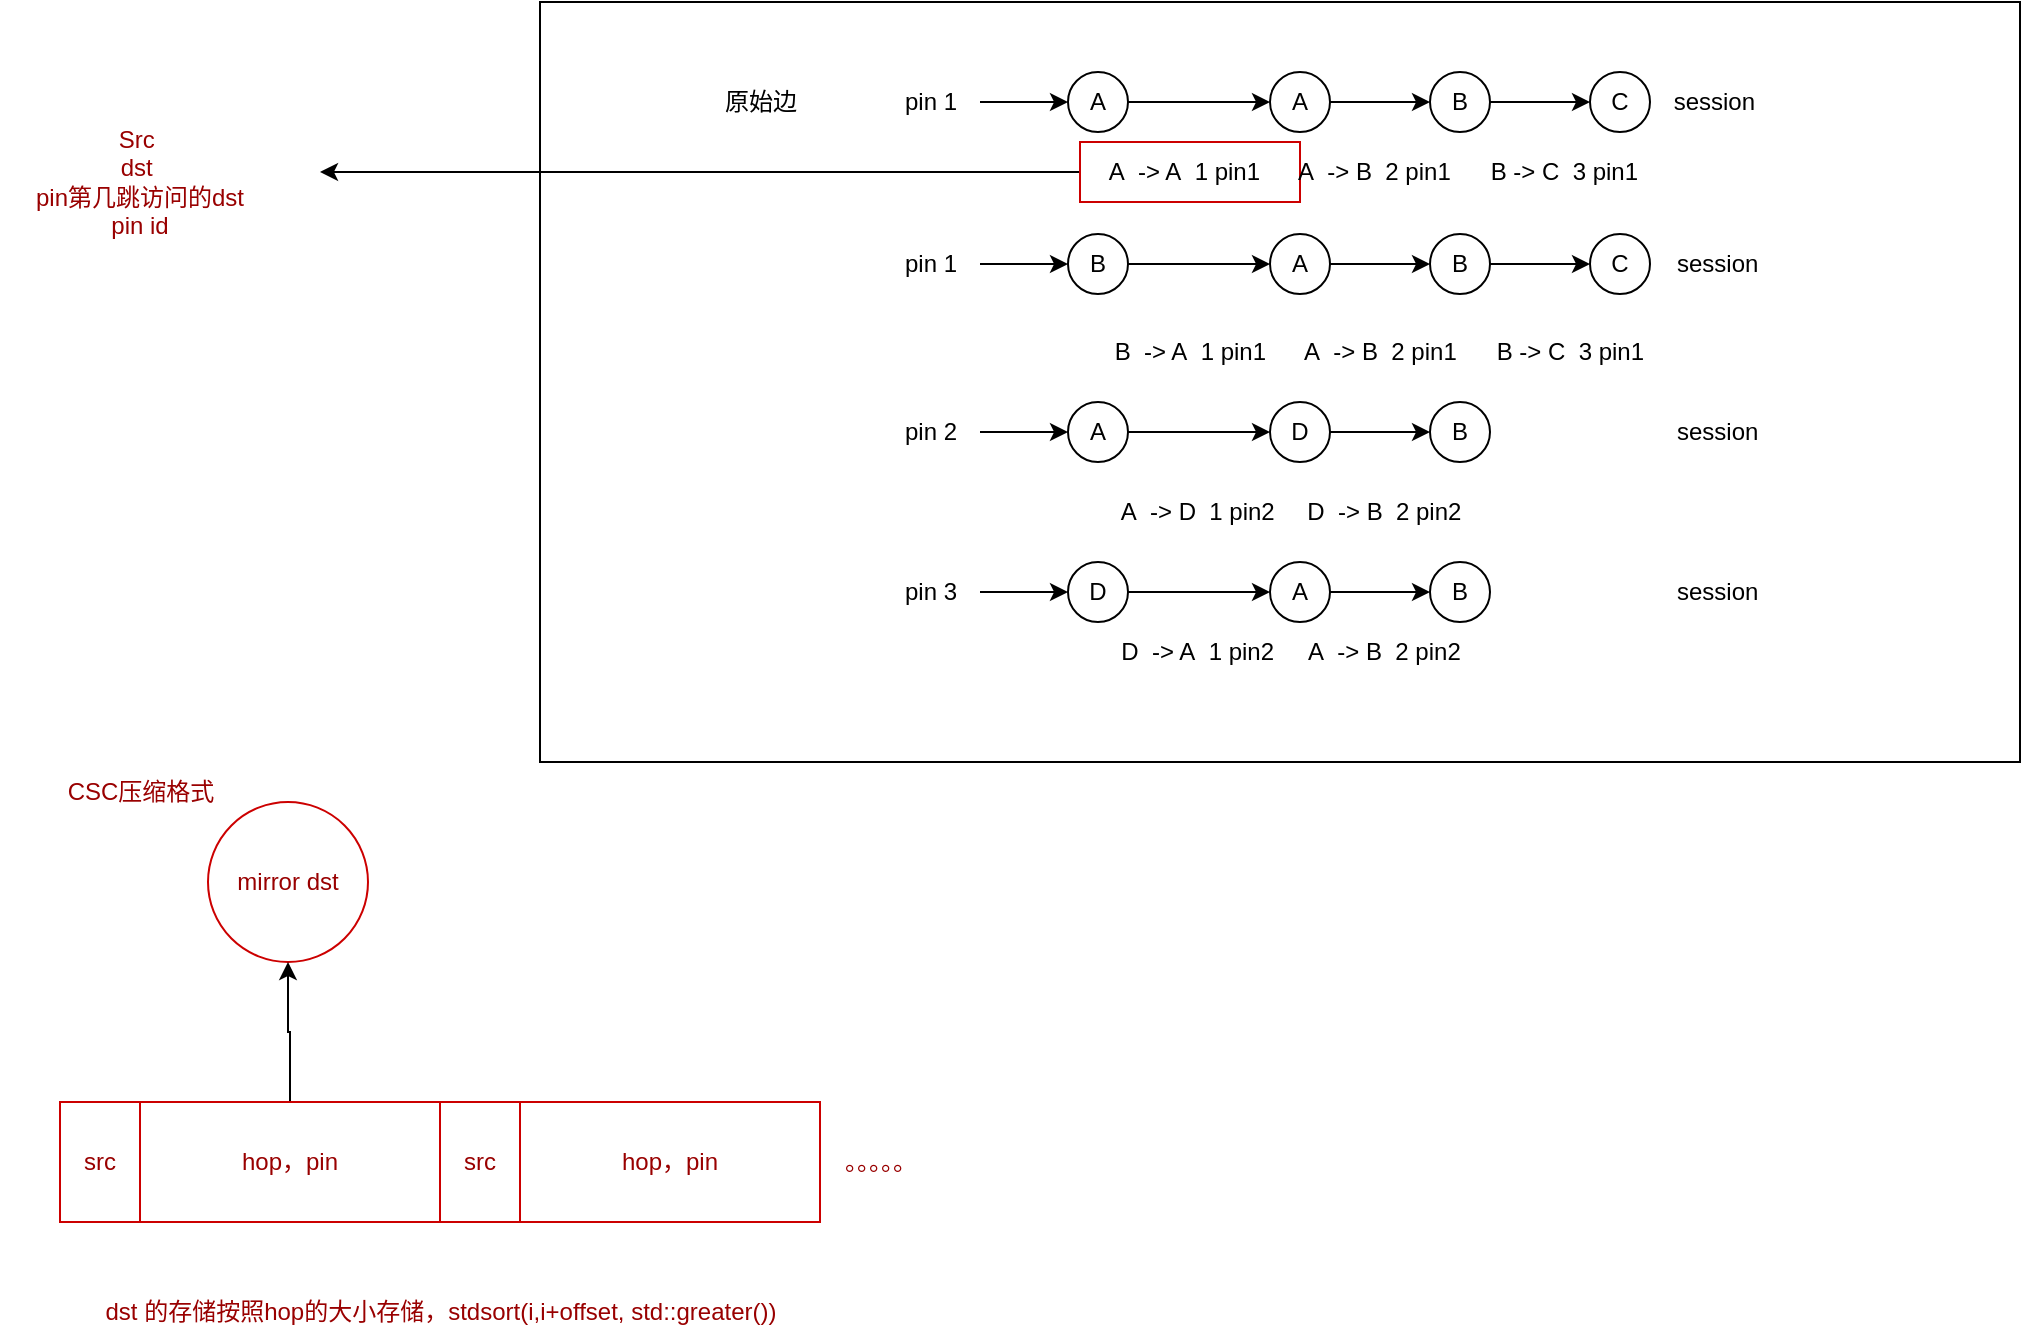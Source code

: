 <mxfile version="20.4.0" type="github">
  <diagram id="a45cf8ec-cd66-6f27-3ac3-be6e809c9e4a" name="Page-1">
    <mxGraphModel dx="2063" dy="770" grid="1" gridSize="10" guides="1" tooltips="1" connect="1" arrows="1" fold="1" page="1" pageScale="1" pageWidth="827" pageHeight="1169" background="none" math="0" shadow="0">
      <root>
        <mxCell id="0" />
        <mxCell id="1" parent="0" />
        <mxCell id="IVa9H1ykFnVAchqWtqsk-222" value="" style="whiteSpace=wrap;html=1;" vertex="1" parent="1">
          <mxGeometry x="-300" y="20" width="740" height="380" as="geometry" />
        </mxCell>
        <mxCell id="IVa9H1ykFnVAchqWtqsk-176" style="edgeStyle=orthogonalEdgeStyle;rounded=0;orthogonalLoop=1;jettySize=auto;html=1;entryX=0;entryY=0.5;entryDx=0;entryDy=0;" edge="1" parent="1" source="IVa9H1ykFnVAchqWtqsk-172" target="IVa9H1ykFnVAchqWtqsk-175">
          <mxGeometry relative="1" as="geometry" />
        </mxCell>
        <mxCell id="IVa9H1ykFnVAchqWtqsk-172" value="A" style="ellipse;whiteSpace=wrap;html=1;aspect=fixed;" vertex="1" parent="1">
          <mxGeometry x="-36" y="55" width="30" height="30" as="geometry" />
        </mxCell>
        <mxCell id="IVa9H1ykFnVAchqWtqsk-174" style="edgeStyle=orthogonalEdgeStyle;rounded=0;orthogonalLoop=1;jettySize=auto;html=1;entryX=0;entryY=0.5;entryDx=0;entryDy=0;" edge="1" parent="1" source="IVa9H1ykFnVAchqWtqsk-173" target="IVa9H1ykFnVAchqWtqsk-172">
          <mxGeometry relative="1" as="geometry" />
        </mxCell>
        <mxCell id="IVa9H1ykFnVAchqWtqsk-173" value="pin 1" style="text;html=1;align=center;verticalAlign=middle;resizable=0;points=[];autosize=1;strokeColor=none;fillColor=none;" vertex="1" parent="1">
          <mxGeometry x="-130" y="55" width="50" height="30" as="geometry" />
        </mxCell>
        <mxCell id="IVa9H1ykFnVAchqWtqsk-179" style="edgeStyle=orthogonalEdgeStyle;rounded=0;orthogonalLoop=1;jettySize=auto;html=1;entryX=0;entryY=0.5;entryDx=0;entryDy=0;" edge="1" parent="1" source="IVa9H1ykFnVAchqWtqsk-175" target="IVa9H1ykFnVAchqWtqsk-177">
          <mxGeometry relative="1" as="geometry" />
        </mxCell>
        <mxCell id="IVa9H1ykFnVAchqWtqsk-175" value="A" style="ellipse;whiteSpace=wrap;html=1;aspect=fixed;" vertex="1" parent="1">
          <mxGeometry x="65" y="55" width="30" height="30" as="geometry" />
        </mxCell>
        <mxCell id="IVa9H1ykFnVAchqWtqsk-180" style="edgeStyle=orthogonalEdgeStyle;rounded=0;orthogonalLoop=1;jettySize=auto;html=1;entryX=0;entryY=0.5;entryDx=0;entryDy=0;" edge="1" parent="1" source="IVa9H1ykFnVAchqWtqsk-177" target="IVa9H1ykFnVAchqWtqsk-178">
          <mxGeometry relative="1" as="geometry" />
        </mxCell>
        <mxCell id="IVa9H1ykFnVAchqWtqsk-177" value="B" style="ellipse;whiteSpace=wrap;html=1;aspect=fixed;" vertex="1" parent="1">
          <mxGeometry x="145" y="55" width="30" height="30" as="geometry" />
        </mxCell>
        <mxCell id="IVa9H1ykFnVAchqWtqsk-178" value="C" style="ellipse;whiteSpace=wrap;html=1;aspect=fixed;" vertex="1" parent="1">
          <mxGeometry x="225" y="55" width="30" height="30" as="geometry" />
        </mxCell>
        <mxCell id="IVa9H1ykFnVAchqWtqsk-181" value="session&amp;nbsp;&amp;nbsp;" style="text;html=1;align=center;verticalAlign=middle;resizable=0;points=[];autosize=1;strokeColor=none;fillColor=none;" vertex="1" parent="1">
          <mxGeometry x="255" y="55" width="70" height="30" as="geometry" />
        </mxCell>
        <mxCell id="IVa9H1ykFnVAchqWtqsk-182" style="edgeStyle=orthogonalEdgeStyle;rounded=0;orthogonalLoop=1;jettySize=auto;html=1;entryX=0;entryY=0.5;entryDx=0;entryDy=0;" edge="1" parent="1" source="IVa9H1ykFnVAchqWtqsk-183" target="IVa9H1ykFnVAchqWtqsk-187">
          <mxGeometry relative="1" as="geometry" />
        </mxCell>
        <mxCell id="IVa9H1ykFnVAchqWtqsk-183" value="B" style="ellipse;whiteSpace=wrap;html=1;aspect=fixed;" vertex="1" parent="1">
          <mxGeometry x="-36" y="136" width="30" height="30" as="geometry" />
        </mxCell>
        <mxCell id="IVa9H1ykFnVAchqWtqsk-184" style="edgeStyle=orthogonalEdgeStyle;rounded=0;orthogonalLoop=1;jettySize=auto;html=1;entryX=0;entryY=0.5;entryDx=0;entryDy=0;" edge="1" parent="1" source="IVa9H1ykFnVAchqWtqsk-185" target="IVa9H1ykFnVAchqWtqsk-183">
          <mxGeometry relative="1" as="geometry" />
        </mxCell>
        <mxCell id="IVa9H1ykFnVAchqWtqsk-185" value="pin 1" style="text;html=1;align=center;verticalAlign=middle;resizable=0;points=[];autosize=1;strokeColor=none;fillColor=none;" vertex="1" parent="1">
          <mxGeometry x="-130" y="136" width="50" height="30" as="geometry" />
        </mxCell>
        <mxCell id="IVa9H1ykFnVAchqWtqsk-186" style="edgeStyle=orthogonalEdgeStyle;rounded=0;orthogonalLoop=1;jettySize=auto;html=1;entryX=0;entryY=0.5;entryDx=0;entryDy=0;" edge="1" parent="1" source="IVa9H1ykFnVAchqWtqsk-187" target="IVa9H1ykFnVAchqWtqsk-189">
          <mxGeometry relative="1" as="geometry" />
        </mxCell>
        <mxCell id="IVa9H1ykFnVAchqWtqsk-187" value="A" style="ellipse;whiteSpace=wrap;html=1;aspect=fixed;" vertex="1" parent="1">
          <mxGeometry x="65" y="136" width="30" height="30" as="geometry" />
        </mxCell>
        <mxCell id="IVa9H1ykFnVAchqWtqsk-188" style="edgeStyle=orthogonalEdgeStyle;rounded=0;orthogonalLoop=1;jettySize=auto;html=1;entryX=0;entryY=0.5;entryDx=0;entryDy=0;" edge="1" parent="1" source="IVa9H1ykFnVAchqWtqsk-189" target="IVa9H1ykFnVAchqWtqsk-190">
          <mxGeometry relative="1" as="geometry" />
        </mxCell>
        <mxCell id="IVa9H1ykFnVAchqWtqsk-189" value="B" style="ellipse;whiteSpace=wrap;html=1;aspect=fixed;" vertex="1" parent="1">
          <mxGeometry x="145" y="136" width="30" height="30" as="geometry" />
        </mxCell>
        <mxCell id="IVa9H1ykFnVAchqWtqsk-190" value="C" style="ellipse;whiteSpace=wrap;html=1;aspect=fixed;" vertex="1" parent="1">
          <mxGeometry x="225" y="136" width="30" height="30" as="geometry" />
        </mxCell>
        <mxCell id="IVa9H1ykFnVAchqWtqsk-191" value="session&amp;nbsp;" style="text;html=1;align=center;verticalAlign=middle;resizable=0;points=[];autosize=1;strokeColor=none;fillColor=none;" vertex="1" parent="1">
          <mxGeometry x="255" y="136" width="70" height="30" as="geometry" />
        </mxCell>
        <mxCell id="IVa9H1ykFnVAchqWtqsk-192" style="edgeStyle=orthogonalEdgeStyle;rounded=0;orthogonalLoop=1;jettySize=auto;html=1;entryX=0;entryY=0.5;entryDx=0;entryDy=0;" edge="1" parent="1" source="IVa9H1ykFnVAchqWtqsk-193" target="IVa9H1ykFnVAchqWtqsk-197">
          <mxGeometry relative="1" as="geometry" />
        </mxCell>
        <mxCell id="IVa9H1ykFnVAchqWtqsk-193" value="A" style="ellipse;whiteSpace=wrap;html=1;aspect=fixed;" vertex="1" parent="1">
          <mxGeometry x="-36" y="220" width="30" height="30" as="geometry" />
        </mxCell>
        <mxCell id="IVa9H1ykFnVAchqWtqsk-194" style="edgeStyle=orthogonalEdgeStyle;rounded=0;orthogonalLoop=1;jettySize=auto;html=1;entryX=0;entryY=0.5;entryDx=0;entryDy=0;" edge="1" parent="1" source="IVa9H1ykFnVAchqWtqsk-195" target="IVa9H1ykFnVAchqWtqsk-193">
          <mxGeometry relative="1" as="geometry" />
        </mxCell>
        <mxCell id="IVa9H1ykFnVAchqWtqsk-195" value="pin 2" style="text;html=1;align=center;verticalAlign=middle;resizable=0;points=[];autosize=1;strokeColor=none;fillColor=none;" vertex="1" parent="1">
          <mxGeometry x="-130" y="220" width="50" height="30" as="geometry" />
        </mxCell>
        <mxCell id="IVa9H1ykFnVAchqWtqsk-196" style="edgeStyle=orthogonalEdgeStyle;rounded=0;orthogonalLoop=1;jettySize=auto;html=1;entryX=0;entryY=0.5;entryDx=0;entryDy=0;" edge="1" parent="1" source="IVa9H1ykFnVAchqWtqsk-197" target="IVa9H1ykFnVAchqWtqsk-199">
          <mxGeometry relative="1" as="geometry" />
        </mxCell>
        <mxCell id="IVa9H1ykFnVAchqWtqsk-197" value="D" style="ellipse;whiteSpace=wrap;html=1;aspect=fixed;" vertex="1" parent="1">
          <mxGeometry x="65" y="220" width="30" height="30" as="geometry" />
        </mxCell>
        <mxCell id="IVa9H1ykFnVAchqWtqsk-199" value="B" style="ellipse;whiteSpace=wrap;html=1;aspect=fixed;" vertex="1" parent="1">
          <mxGeometry x="145" y="220" width="30" height="30" as="geometry" />
        </mxCell>
        <mxCell id="IVa9H1ykFnVAchqWtqsk-201" value="session&amp;nbsp;" style="text;html=1;align=center;verticalAlign=middle;resizable=0;points=[];autosize=1;strokeColor=none;fillColor=none;" vertex="1" parent="1">
          <mxGeometry x="255" y="220" width="70" height="30" as="geometry" />
        </mxCell>
        <mxCell id="IVa9H1ykFnVAchqWtqsk-212" style="edgeStyle=orthogonalEdgeStyle;rounded=0;orthogonalLoop=1;jettySize=auto;html=1;entryX=0;entryY=0.5;entryDx=0;entryDy=0;" edge="1" parent="1" source="IVa9H1ykFnVAchqWtqsk-213" target="IVa9H1ykFnVAchqWtqsk-217">
          <mxGeometry relative="1" as="geometry" />
        </mxCell>
        <mxCell id="IVa9H1ykFnVAchqWtqsk-213" value="D" style="ellipse;whiteSpace=wrap;html=1;aspect=fixed;" vertex="1" parent="1">
          <mxGeometry x="-36" y="300" width="30" height="30" as="geometry" />
        </mxCell>
        <mxCell id="IVa9H1ykFnVAchqWtqsk-214" style="edgeStyle=orthogonalEdgeStyle;rounded=0;orthogonalLoop=1;jettySize=auto;html=1;entryX=0;entryY=0.5;entryDx=0;entryDy=0;" edge="1" parent="1" source="IVa9H1ykFnVAchqWtqsk-215" target="IVa9H1ykFnVAchqWtqsk-213">
          <mxGeometry relative="1" as="geometry" />
        </mxCell>
        <mxCell id="IVa9H1ykFnVAchqWtqsk-215" value="pin 3" style="text;html=1;align=center;verticalAlign=middle;resizable=0;points=[];autosize=1;strokeColor=none;fillColor=none;" vertex="1" parent="1">
          <mxGeometry x="-130" y="300" width="50" height="30" as="geometry" />
        </mxCell>
        <mxCell id="IVa9H1ykFnVAchqWtqsk-216" style="edgeStyle=orthogonalEdgeStyle;rounded=0;orthogonalLoop=1;jettySize=auto;html=1;entryX=0;entryY=0.5;entryDx=0;entryDy=0;" edge="1" parent="1" source="IVa9H1ykFnVAchqWtqsk-217" target="IVa9H1ykFnVAchqWtqsk-219">
          <mxGeometry relative="1" as="geometry" />
        </mxCell>
        <mxCell id="IVa9H1ykFnVAchqWtqsk-217" value="A" style="ellipse;whiteSpace=wrap;html=1;aspect=fixed;" vertex="1" parent="1">
          <mxGeometry x="65" y="300" width="30" height="30" as="geometry" />
        </mxCell>
        <mxCell id="IVa9H1ykFnVAchqWtqsk-219" value="B" style="ellipse;whiteSpace=wrap;html=1;aspect=fixed;" vertex="1" parent="1">
          <mxGeometry x="145" y="300" width="30" height="30" as="geometry" />
        </mxCell>
        <mxCell id="IVa9H1ykFnVAchqWtqsk-221" value="session&amp;nbsp;" style="text;html=1;align=center;verticalAlign=middle;resizable=0;points=[];autosize=1;strokeColor=none;fillColor=none;" vertex="1" parent="1">
          <mxGeometry x="255" y="300" width="70" height="30" as="geometry" />
        </mxCell>
        <mxCell id="IVa9H1ykFnVAchqWtqsk-223" value="原始边" style="text;html=1;align=center;verticalAlign=middle;resizable=0;points=[];autosize=1;strokeColor=none;fillColor=none;" vertex="1" parent="1">
          <mxGeometry x="-220" y="55" width="60" height="30" as="geometry" />
        </mxCell>
        <mxCell id="IVa9H1ykFnVAchqWtqsk-246" style="edgeStyle=orthogonalEdgeStyle;rounded=0;orthogonalLoop=1;jettySize=auto;html=1;" edge="1" parent="1" source="IVa9H1ykFnVAchqWtqsk-225">
          <mxGeometry relative="1" as="geometry">
            <mxPoint x="-410" y="105" as="targetPoint" />
          </mxGeometry>
        </mxCell>
        <mxCell id="IVa9H1ykFnVAchqWtqsk-225" value="A&amp;nbsp; -&amp;gt; A&amp;nbsp; 1 pin1&amp;nbsp;&amp;nbsp;" style="text;html=1;align=center;verticalAlign=middle;resizable=0;points=[];autosize=1;strokeColor=#CC0000;fillColor=none;" vertex="1" parent="1">
          <mxGeometry x="-30" y="90" width="110" height="30" as="geometry" />
        </mxCell>
        <mxCell id="IVa9H1ykFnVAchqWtqsk-226" value="A&amp;nbsp; -&amp;gt; B&amp;nbsp; 2 pin1&amp;nbsp;&amp;nbsp;" style="text;html=1;align=center;verticalAlign=middle;resizable=0;points=[];autosize=1;strokeColor=none;fillColor=none;" vertex="1" parent="1">
          <mxGeometry x="65" y="90" width="110" height="30" as="geometry" />
        </mxCell>
        <mxCell id="IVa9H1ykFnVAchqWtqsk-227" value="B -&amp;gt; C&amp;nbsp; 3 pin1&amp;nbsp;&amp;nbsp;" style="text;html=1;align=center;verticalAlign=middle;resizable=0;points=[];autosize=1;strokeColor=none;fillColor=none;" vertex="1" parent="1">
          <mxGeometry x="165" y="90" width="100" height="30" as="geometry" />
        </mxCell>
        <mxCell id="IVa9H1ykFnVAchqWtqsk-228" value="B&amp;nbsp; -&amp;gt; A&amp;nbsp; 1 pin1&amp;nbsp;&amp;nbsp;" style="text;html=1;align=center;verticalAlign=middle;resizable=0;points=[];autosize=1;strokeColor=none;fillColor=none;" vertex="1" parent="1">
          <mxGeometry x="-27.5" y="180" width="110" height="30" as="geometry" />
        </mxCell>
        <mxCell id="IVa9H1ykFnVAchqWtqsk-229" value="A&amp;nbsp; -&amp;gt; B&amp;nbsp; 2 pin1&amp;nbsp;&amp;nbsp;" style="text;html=1;align=center;verticalAlign=middle;resizable=0;points=[];autosize=1;strokeColor=none;fillColor=none;" vertex="1" parent="1">
          <mxGeometry x="67.5" y="180" width="110" height="30" as="geometry" />
        </mxCell>
        <mxCell id="IVa9H1ykFnVAchqWtqsk-230" value="B -&amp;gt; C&amp;nbsp; 3 pin1&amp;nbsp;&amp;nbsp;" style="text;html=1;align=center;verticalAlign=middle;resizable=0;points=[];autosize=1;strokeColor=none;fillColor=none;" vertex="1" parent="1">
          <mxGeometry x="167.5" y="180" width="100" height="30" as="geometry" />
        </mxCell>
        <mxCell id="IVa9H1ykFnVAchqWtqsk-231" value="A&amp;nbsp; -&amp;gt; D&amp;nbsp; 1 pin2&amp;nbsp;" style="text;html=1;align=center;verticalAlign=middle;resizable=0;points=[];autosize=1;strokeColor=none;fillColor=none;" vertex="1" parent="1">
          <mxGeometry x="-20" y="260" width="100" height="30" as="geometry" />
        </mxCell>
        <mxCell id="IVa9H1ykFnVAchqWtqsk-232" value="D&amp;nbsp; -&amp;gt; B&amp;nbsp; 2 pin2&amp;nbsp;&amp;nbsp;" style="text;html=1;align=center;verticalAlign=middle;resizable=0;points=[];autosize=1;strokeColor=none;fillColor=none;" vertex="1" parent="1">
          <mxGeometry x="70" y="260" width="110" height="30" as="geometry" />
        </mxCell>
        <mxCell id="IVa9H1ykFnVAchqWtqsk-242" value="D&amp;nbsp; -&amp;gt; A&amp;nbsp; 1 pin2&amp;nbsp;" style="text;html=1;align=center;verticalAlign=middle;resizable=0;points=[];autosize=1;strokeColor=none;fillColor=none;" vertex="1" parent="1">
          <mxGeometry x="-20" y="330" width="100" height="30" as="geometry" />
        </mxCell>
        <mxCell id="IVa9H1ykFnVAchqWtqsk-243" value="A&amp;nbsp; -&amp;gt; B&amp;nbsp; 2 pin2&amp;nbsp;&amp;nbsp;" style="text;html=1;align=center;verticalAlign=middle;resizable=0;points=[];autosize=1;strokeColor=none;fillColor=none;" vertex="1" parent="1">
          <mxGeometry x="70" y="330" width="110" height="30" as="geometry" />
        </mxCell>
        <mxCell id="IVa9H1ykFnVAchqWtqsk-244" value="&lt;font color=&quot;#990000&quot;&gt;Src&amp;nbsp;&lt;br&gt;dst&amp;nbsp; &lt;br&gt;pin第几跳访问的dst&lt;br&gt;pin id&lt;/font&gt;" style="text;html=1;strokeColor=none;fillColor=none;align=center;verticalAlign=middle;whiteSpace=wrap;rounded=0;" vertex="1" parent="1">
          <mxGeometry x="-570" y="80" width="140" height="60" as="geometry" />
        </mxCell>
        <mxCell id="IVa9H1ykFnVAchqWtqsk-248" value="mirror dst" style="ellipse;whiteSpace=wrap;html=1;aspect=fixed;strokeColor=#CC0000;fontColor=#990000;" vertex="1" parent="1">
          <mxGeometry x="-466" y="420" width="80" height="80" as="geometry" />
        </mxCell>
        <mxCell id="IVa9H1ykFnVAchqWtqsk-249" value="CSC压缩格式" style="text;html=1;align=center;verticalAlign=middle;resizable=0;points=[];autosize=1;strokeColor=none;fillColor=none;fontColor=#990000;" vertex="1" parent="1">
          <mxGeometry x="-550" y="400" width="100" height="30" as="geometry" />
        </mxCell>
        <mxCell id="IVa9H1ykFnVAchqWtqsk-250" value="src" style="rounded=0;whiteSpace=wrap;html=1;strokeColor=#CC0000;fontColor=#990000;" vertex="1" parent="1">
          <mxGeometry x="-540" y="570" width="40" height="60" as="geometry" />
        </mxCell>
        <mxCell id="IVa9H1ykFnVAchqWtqsk-252" style="edgeStyle=orthogonalEdgeStyle;rounded=0;orthogonalLoop=1;jettySize=auto;html=1;entryX=0.5;entryY=1;entryDx=0;entryDy=0;fontColor=#990000;" edge="1" parent="1" source="IVa9H1ykFnVAchqWtqsk-251" target="IVa9H1ykFnVAchqWtqsk-248">
          <mxGeometry relative="1" as="geometry" />
        </mxCell>
        <mxCell id="IVa9H1ykFnVAchqWtqsk-251" value="hop，pin" style="rounded=0;whiteSpace=wrap;html=1;strokeColor=#CC0000;fontColor=#990000;" vertex="1" parent="1">
          <mxGeometry x="-500" y="570" width="150" height="60" as="geometry" />
        </mxCell>
        <mxCell id="IVa9H1ykFnVAchqWtqsk-253" value="src" style="rounded=0;whiteSpace=wrap;html=1;strokeColor=#CC0000;fontColor=#990000;" vertex="1" parent="1">
          <mxGeometry x="-350" y="570" width="40" height="60" as="geometry" />
        </mxCell>
        <mxCell id="IVa9H1ykFnVAchqWtqsk-254" value="hop，pin" style="rounded=0;whiteSpace=wrap;html=1;strokeColor=#CC0000;fontColor=#990000;" vertex="1" parent="1">
          <mxGeometry x="-310" y="570" width="150" height="60" as="geometry" />
        </mxCell>
        <mxCell id="IVa9H1ykFnVAchqWtqsk-255" value="。。。。。" style="text;html=1;align=center;verticalAlign=middle;resizable=0;points=[];autosize=1;strokeColor=none;fillColor=none;fontColor=#990000;" vertex="1" parent="1">
          <mxGeometry x="-170" y="585" width="80" height="30" as="geometry" />
        </mxCell>
        <mxCell id="IVa9H1ykFnVAchqWtqsk-256" value="dst 的存储按照hop的大小存储，stdsort(i,i+offset, std::greater())" style="text;html=1;align=center;verticalAlign=middle;resizable=0;points=[];autosize=1;strokeColor=none;fillColor=none;fontColor=#990000;" vertex="1" parent="1">
          <mxGeometry x="-530" y="660" width="360" height="30" as="geometry" />
        </mxCell>
      </root>
    </mxGraphModel>
  </diagram>
</mxfile>
